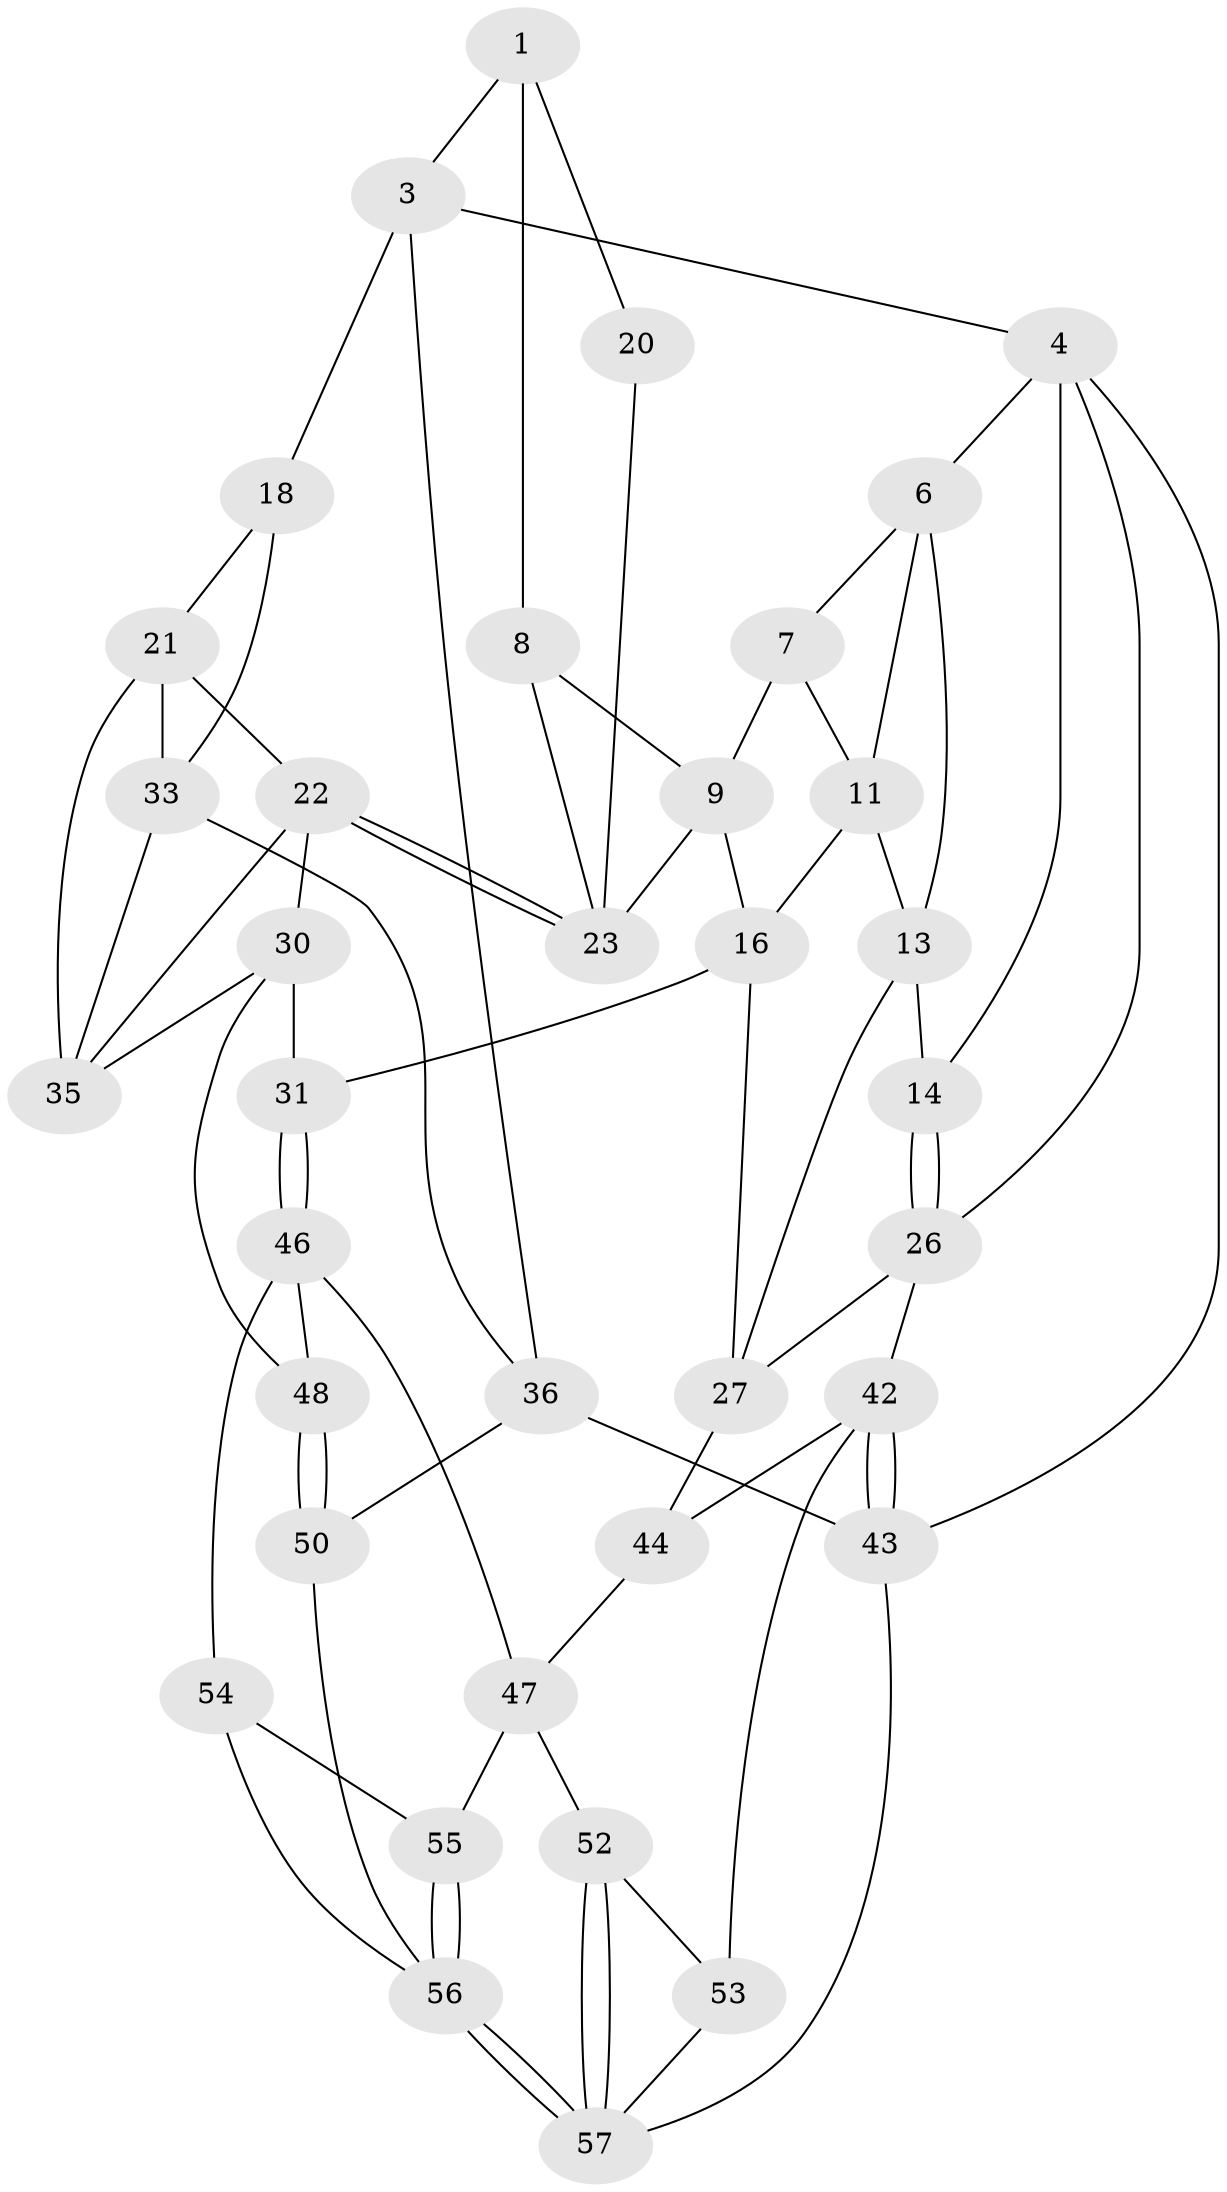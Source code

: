 // Generated by graph-tools (version 1.1) at 2025/52/02/27/25 19:52:36]
// undirected, 36 vertices, 73 edges
graph export_dot {
graph [start="1"]
  node [color=gray90,style=filled];
  1 [pos="+0.6687116177686644+0",super="+2"];
  3 [pos="+1+0"];
  4 [pos="+0+0",super="+5"];
  6 [pos="+0+0",super="+12"];
  7 [pos="+0.19872068149315444+0",super="+10"];
  8 [pos="+0.5421692636520233+0.14770962523876718"];
  9 [pos="+0.35326877577092564+0.1329796434882434",super="+15"];
  11 [pos="+0.25159568218759853+0.21484483888972541",super="+17"];
  13 [pos="+0.09880169322063859+0.27477838997662907",super="+25"];
  14 [pos="+0.05224221238936552+0.27165923161742567"];
  16 [pos="+0.29580324423102294+0.4015822808448592",super="+32"];
  18 [pos="+0.7539817210259565+0.2241862514207164",super="+19"];
  20 [pos="+0.6866381994210902+0.18278534100605567"];
  21 [pos="+0.7472188612166081+0.3465792884341388",super="+34"];
  22 [pos="+0.5667519553220174+0.3226231885154039",super="+29"];
  23 [pos="+0.5608383400830538+0.3111291949733998",super="+24"];
  26 [pos="+0+0.3570383342329121",super="+28"];
  27 [pos="+0.05846210215097351+0.45416742624649326",super="+39"];
  30 [pos="+0.5083191579127095+0.49491842382369805",super="+41"];
  31 [pos="+0.4363612373163901+0.5601462783992596"];
  33 [pos="+1+0.19475661376672196",super="+38"];
  35 [pos="+0.7919592965613245+0.5165896988612408",super="+40"];
  36 [pos="+1+1",super="+37"];
  42 [pos="+0+0.6374413339259665",super="+45"];
  43 [pos="+0+1"];
  44 [pos="+0.14208455500275577+0.6297557657956524"];
  46 [pos="+0.4565273531123164+0.6493909182488816",super="+49"];
  47 [pos="+0.2974605155378027+0.6826302629169171",super="+51"];
  48 [pos="+0.7207198226367473+0.7024807145128528"];
  50 [pos="+0.7508123974986971+0.7781882857898936",super="+59"];
  52 [pos="+0.14502605214747305+0.7158865735947406"];
  53 [pos="+0.1434536696074494+0.7144997931943576"];
  54 [pos="+0.4705263843657686+0.7256381769572969"];
  55 [pos="+0.27348175515705403+0.7708880464882141"];
  56 [pos="+0.27819126513415066+1",super="+60"];
  57 [pos="+0.2631811395707167+1",super="+58"];
  1 -- 8;
  1 -- 3;
  1 -- 20;
  3 -- 4;
  3 -- 36;
  3 -- 18;
  4 -- 26;
  4 -- 43;
  4 -- 6;
  4 -- 14;
  6 -- 7;
  6 -- 11;
  6 -- 13;
  7 -- 9;
  7 -- 11;
  8 -- 9;
  8 -- 23;
  9 -- 16;
  9 -- 23;
  11 -- 16;
  11 -- 13;
  13 -- 14;
  13 -- 27;
  14 -- 26;
  14 -- 26;
  16 -- 27;
  16 -- 31;
  18 -- 21;
  18 -- 33;
  20 -- 23;
  21 -- 22;
  21 -- 33;
  21 -- 35;
  22 -- 23;
  22 -- 23;
  22 -- 35;
  22 -- 30;
  26 -- 27;
  26 -- 42;
  27 -- 44;
  30 -- 31;
  30 -- 48;
  30 -- 35;
  31 -- 46;
  31 -- 46;
  33 -- 35;
  33 -- 36;
  36 -- 43;
  36 -- 50 [weight=2];
  42 -- 43;
  42 -- 43;
  42 -- 44;
  42 -- 53;
  43 -- 57;
  44 -- 47;
  46 -- 47;
  46 -- 48;
  46 -- 54;
  47 -- 52;
  47 -- 55;
  48 -- 50;
  48 -- 50;
  50 -- 56;
  52 -- 53;
  52 -- 57;
  52 -- 57;
  53 -- 57;
  54 -- 55;
  54 -- 56;
  55 -- 56;
  55 -- 56;
  56 -- 57;
  56 -- 57;
}
